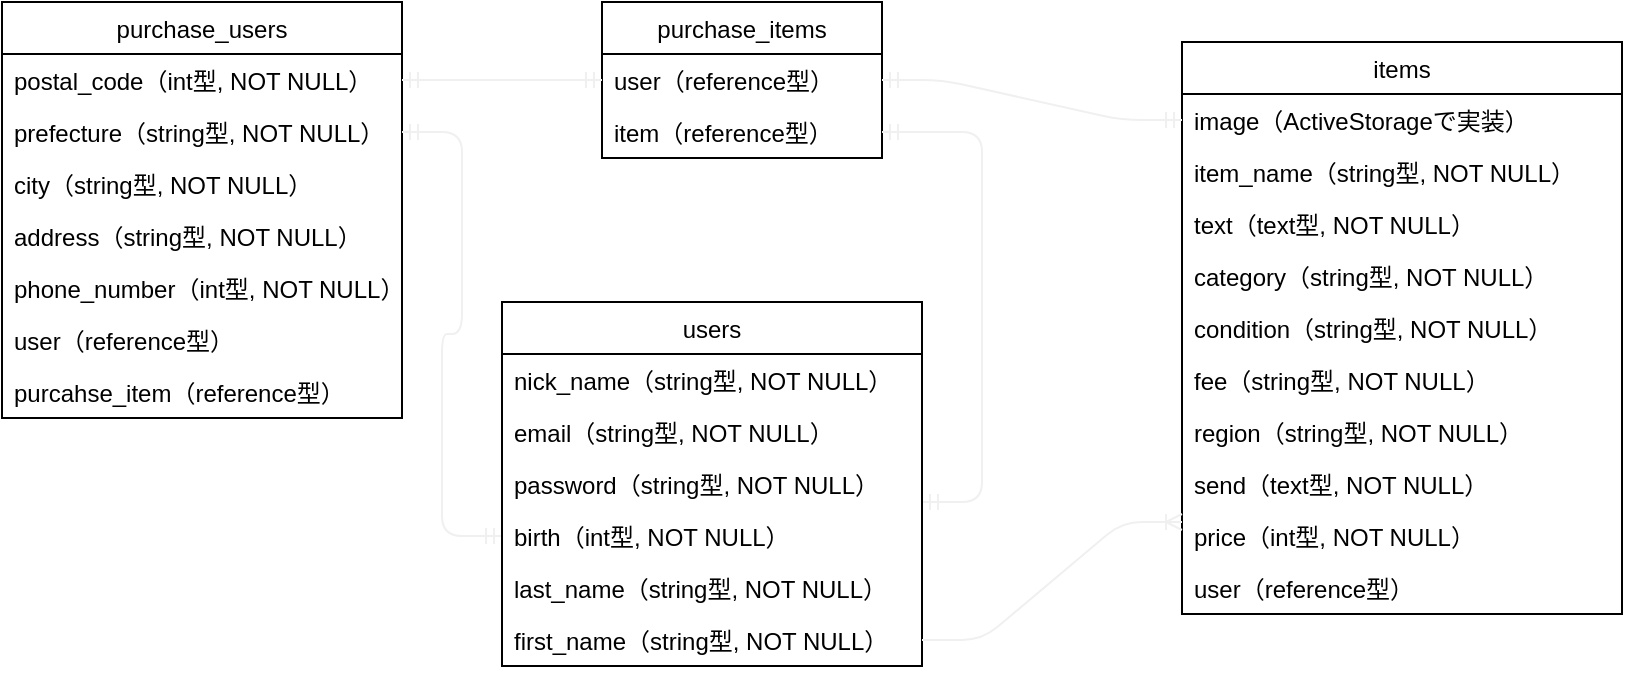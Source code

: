 <mxfile version="13.10.0" type="embed">
    <diagram id="padYDXb-VUgCPwPYKHLO" name="ページ1">
        <mxGraphModel dx="280" dy="1695" grid="1" gridSize="10" guides="1" tooltips="1" connect="1" arrows="1" fold="0" page="1" pageScale="1" pageWidth="827" pageHeight="1169" math="0" shadow="0">
            <root>
                <object label="" users="" name="" id="0">
                    <mxCell/>
                </object>
                <mxCell id="1" parent="0"/>
                <mxCell id="6" value="items" style="swimlane;fontStyle=0;childLayout=stackLayout;horizontal=1;startSize=26;fillColor=none;horizontalStack=0;resizeParent=1;resizeParentMax=0;resizeLast=0;collapsible=1;marginBottom=0;" parent="1" vertex="1">
                    <mxGeometry x="670" y="-160" width="220" height="286" as="geometry"/>
                </mxCell>
                <mxCell id="7" value="image（ActiveStorageで実装）" style="text;strokeColor=none;fillColor=none;align=left;verticalAlign=top;spacingLeft=4;spacingRight=4;overflow=hidden;rotatable=0;points=[[0,0.5],[1,0.5]];portConstraint=eastwest;" parent="6" vertex="1">
                    <mxGeometry y="26" width="220" height="26" as="geometry"/>
                </mxCell>
                <mxCell id="24" value="item_name（string型, NOT NULL）" style="text;strokeColor=none;fillColor=none;align=left;verticalAlign=top;spacingLeft=4;spacingRight=4;overflow=hidden;rotatable=0;points=[[0,0.5],[1,0.5]];portConstraint=eastwest;" parent="6" vertex="1">
                    <mxGeometry y="52" width="220" height="26" as="geometry"/>
                </mxCell>
                <mxCell id="27" value="text（text型, NOT NULL）" style="text;strokeColor=none;fillColor=none;align=left;verticalAlign=top;spacingLeft=4;spacingRight=4;overflow=hidden;rotatable=0;points=[[0,0.5],[1,0.5]];portConstraint=eastwest;" parent="6" vertex="1">
                    <mxGeometry y="78" width="220" height="26" as="geometry"/>
                </mxCell>
                <mxCell id="25" value="category（string型, NOT NULL）" style="text;strokeColor=none;fillColor=none;align=left;verticalAlign=top;spacingLeft=4;spacingRight=4;overflow=hidden;rotatable=0;points=[[0,0.5],[1,0.5]];portConstraint=eastwest;" parent="6" vertex="1">
                    <mxGeometry y="104" width="220" height="26" as="geometry"/>
                </mxCell>
                <mxCell id="31" value="condition（string型, NOT NULL）" style="text;strokeColor=none;fillColor=none;align=left;verticalAlign=top;spacingLeft=4;spacingRight=4;overflow=hidden;rotatable=0;points=[[0,0.5],[1,0.5]];portConstraint=eastwest;" parent="6" vertex="1">
                    <mxGeometry y="130" width="220" height="26" as="geometry"/>
                </mxCell>
                <mxCell id="32" value="fee（string型, NOT NULL）" style="text;strokeColor=none;fillColor=none;align=left;verticalAlign=top;spacingLeft=4;spacingRight=4;overflow=hidden;rotatable=0;points=[[0,0.5],[1,0.5]];portConstraint=eastwest;" parent="6" vertex="1">
                    <mxGeometry y="156" width="220" height="26" as="geometry"/>
                </mxCell>
                <mxCell id="30" value="region（string型, NOT NULL）" style="text;strokeColor=none;fillColor=none;align=left;verticalAlign=top;spacingLeft=4;spacingRight=4;overflow=hidden;rotatable=0;points=[[0,0.5],[1,0.5]];portConstraint=eastwest;" parent="6" vertex="1">
                    <mxGeometry y="182" width="220" height="26" as="geometry"/>
                </mxCell>
                <mxCell id="17" value="send（text型, NOT NULL）" style="text;strokeColor=none;fillColor=none;align=left;verticalAlign=top;spacingLeft=4;spacingRight=4;overflow=hidden;rotatable=0;points=[[0,0.5],[1,0.5]];portConstraint=eastwest;" parent="6" vertex="1">
                    <mxGeometry y="208" width="220" height="26" as="geometry"/>
                </mxCell>
                <mxCell id="19" value="price（int型, NOT NULL）" style="text;strokeColor=none;fillColor=none;align=left;verticalAlign=top;spacingLeft=4;spacingRight=4;overflow=hidden;rotatable=0;points=[[0,0.5],[1,0.5]];portConstraint=eastwest;" parent="6" vertex="1">
                    <mxGeometry y="234" width="220" height="26" as="geometry"/>
                </mxCell>
                <mxCell id="60" value="user（reference型）" style="text;strokeColor=none;fillColor=none;align=left;verticalAlign=top;spacingLeft=4;spacingRight=4;overflow=hidden;rotatable=0;points=[[0,0.5],[1,0.5]];portConstraint=eastwest;" vertex="1" parent="6">
                    <mxGeometry y="260" width="220" height="26" as="geometry"/>
                </mxCell>
                <mxCell id="56" style="edgeStyle=none;rounded=0;orthogonalLoop=1;jettySize=auto;html=1;entryX=0;entryY=0.5;entryDx=0;entryDy=0;" edge="1" parent="6">
                    <mxGeometry relative="1" as="geometry">
                        <mxPoint y="299" as="sourcePoint"/>
                        <mxPoint y="299" as="targetPoint"/>
                    </mxGeometry>
                </mxCell>
                <mxCell id="10" value="purchase_items" style="swimlane;fontStyle=0;childLayout=stackLayout;horizontal=1;startSize=26;fillColor=none;horizontalStack=0;resizeParent=1;resizeParentMax=0;resizeLast=0;collapsible=1;marginBottom=0;" parent="1" vertex="1">
                    <mxGeometry x="380" y="-180" width="140" height="78" as="geometry"/>
                </mxCell>
                <mxCell id="13" value="user（reference型）&#10;" style="text;strokeColor=none;fillColor=none;align=left;verticalAlign=top;spacingLeft=4;spacingRight=4;overflow=hidden;rotatable=0;points=[[0,0.5],[1,0.5]];portConstraint=eastwest;" parent="10" vertex="1">
                    <mxGeometry y="26" width="140" height="26" as="geometry"/>
                </mxCell>
                <mxCell id="33" value="item（reference型）&#10;" style="text;strokeColor=none;fillColor=none;align=left;verticalAlign=top;spacingLeft=4;spacingRight=4;overflow=hidden;rotatable=0;points=[[0,0.5],[1,0.5]];portConstraint=eastwest;" parent="10" vertex="1">
                    <mxGeometry y="52" width="140" height="26" as="geometry"/>
                </mxCell>
                <mxCell id="35" value="purchase_users" style="swimlane;fontStyle=0;childLayout=stackLayout;horizontal=1;startSize=26;fillColor=none;horizontalStack=0;resizeParent=1;resizeParentMax=0;resizeLast=0;collapsible=1;marginBottom=0;align=center;" parent="1" vertex="1">
                    <mxGeometry x="80" y="-180" width="200" height="208" as="geometry"/>
                </mxCell>
                <mxCell id="37" value="postal_code（int型, NOT NULL）" style="text;strokeColor=none;fillColor=none;align=left;verticalAlign=top;spacingLeft=4;spacingRight=4;overflow=hidden;rotatable=0;points=[[0,0.5],[1,0.5]];portConstraint=eastwest;" parent="35" vertex="1">
                    <mxGeometry y="26" width="200" height="26" as="geometry"/>
                </mxCell>
                <mxCell id="39" value="prefecture（string型, NOT NULL）" style="text;strokeColor=none;fillColor=none;align=left;verticalAlign=top;spacingLeft=4;spacingRight=4;overflow=hidden;rotatable=0;points=[[0,0.5],[1,0.5]];portConstraint=eastwest;" parent="35" vertex="1">
                    <mxGeometry y="52" width="200" height="26" as="geometry"/>
                </mxCell>
                <mxCell id="40" value="city（string型, NOT NULL）" style="text;strokeColor=none;fillColor=none;align=left;verticalAlign=top;spacingLeft=4;spacingRight=4;overflow=hidden;rotatable=0;points=[[0,0.5],[1,0.5]];portConstraint=eastwest;" parent="35" vertex="1">
                    <mxGeometry y="78" width="200" height="26" as="geometry"/>
                </mxCell>
                <mxCell id="43" value="address（string型, NOT NULL）" style="text;strokeColor=none;fillColor=none;align=left;verticalAlign=top;spacingLeft=4;spacingRight=4;overflow=hidden;rotatable=0;points=[[0,0.5],[1,0.5]];portConstraint=eastwest;" parent="35" vertex="1">
                    <mxGeometry y="104" width="200" height="26" as="geometry"/>
                </mxCell>
                <mxCell id="44" value="phone_number（int型, NOT NULL）" style="text;strokeColor=none;fillColor=none;align=left;verticalAlign=top;spacingLeft=4;spacingRight=4;overflow=hidden;rotatable=0;points=[[0,0.5],[1,0.5]];portConstraint=eastwest;" parent="35" vertex="1">
                    <mxGeometry y="130" width="200" height="26" as="geometry"/>
                </mxCell>
                <mxCell id="46" value="user（reference型）" style="text;strokeColor=none;fillColor=none;align=left;verticalAlign=top;spacingLeft=4;spacingRight=4;overflow=hidden;rotatable=0;points=[[0,0.5],[1,0.5]];portConstraint=eastwest;" parent="35" vertex="1">
                    <mxGeometry y="156" width="200" height="26" as="geometry"/>
                </mxCell>
                <mxCell id="38" value="purcahse_item（reference型）" style="text;strokeColor=none;fillColor=none;align=left;verticalAlign=top;spacingLeft=4;spacingRight=4;overflow=hidden;rotatable=0;points=[[0,0.5],[1,0.5]];portConstraint=eastwest;" parent="35" vertex="1">
                    <mxGeometry y="182" width="200" height="26" as="geometry"/>
                </mxCell>
                <mxCell id="65" value="" style="edgeStyle=entityRelationEdgeStyle;fontSize=12;html=1;endArrow=ERmandOne;startArrow=ERmandOne;strokeColor=#f0f0f0;exitX=1;exitY=0.5;exitDx=0;exitDy=0;" edge="1" parent="1" source="39" target="14">
                    <mxGeometry width="100" height="100" relative="1" as="geometry">
                        <mxPoint x="-20" y="330" as="sourcePoint"/>
                        <mxPoint x="80" y="230" as="targetPoint"/>
                    </mxGeometry>
                </mxCell>
                <mxCell id="71" value="" style="edgeStyle=entityRelationEdgeStyle;fontSize=12;html=1;endArrow=ERmandOne;startArrow=ERmandOne;strokeColor=#f0f0f0;entryX=1;entryY=0.5;entryDx=0;entryDy=0;" edge="1" parent="1" target="33">
                    <mxGeometry width="100" height="100" relative="1" as="geometry">
                        <mxPoint x="540" y="70" as="sourcePoint"/>
                        <mxPoint x="490" y="310" as="targetPoint"/>
                    </mxGeometry>
                </mxCell>
                <mxCell id="72" value="" style="edgeStyle=entityRelationEdgeStyle;fontSize=12;html=1;endArrow=ERmandOne;startArrow=ERmandOne;strokeColor=#f0f0f0;entryX=0;entryY=0.5;entryDx=0;entryDy=0;exitX=1;exitY=0.5;exitDx=0;exitDy=0;" edge="1" parent="1" source="13" target="7">
                    <mxGeometry width="100" height="100" relative="1" as="geometry">
                        <mxPoint x="430" y="280" as="sourcePoint"/>
                        <mxPoint x="530" y="180" as="targetPoint"/>
                    </mxGeometry>
                </mxCell>
                <mxCell id="74" value="" style="edgeStyle=entityRelationEdgeStyle;fontSize=12;html=1;endArrow=ERmandOne;startArrow=ERmandOne;strokeColor=#f0f0f0;entryX=0;entryY=0.5;entryDx=0;entryDy=0;exitX=1;exitY=0.5;exitDx=0;exitDy=0;" edge="1" parent="1" source="37" target="13">
                    <mxGeometry width="100" height="100" relative="1" as="geometry">
                        <mxPoint x="390" y="410" as="sourcePoint"/>
                        <mxPoint x="490" y="310" as="targetPoint"/>
                    </mxGeometry>
                </mxCell>
                <object label="users" id="2">
                    <mxCell style="swimlane;fontStyle=0;childLayout=stackLayout;horizontal=1;startSize=26;fillColor=none;horizontalStack=0;resizeParent=1;resizeParentMax=0;resizeLast=0;collapsible=1;marginBottom=0;" parent="1" vertex="1">
                        <mxGeometry x="330" y="-30" width="210" height="182" as="geometry">
                            <mxRectangle x="110" y="210" width="50" height="26" as="alternateBounds"/>
                        </mxGeometry>
                    </mxCell>
                </object>
                <mxCell id="3" value="nick_name（string型, NOT NULL）&#10;&#10;&#10;" style="text;strokeColor=none;fillColor=none;align=left;verticalAlign=top;spacingLeft=4;spacingRight=4;overflow=hidden;rotatable=0;points=[[0,0.5],[1,0.5]];portConstraint=eastwest;" parent="2" vertex="1">
                    <mxGeometry y="26" width="210" height="26" as="geometry"/>
                </mxCell>
                <mxCell id="4" value="email（string型, NOT NULL）" style="text;strokeColor=none;fillColor=none;align=left;verticalAlign=top;spacingLeft=4;spacingRight=4;overflow=hidden;rotatable=0;points=[[0,0.5],[1,0.5]];portConstraint=eastwest;" parent="2" vertex="1">
                    <mxGeometry y="52" width="210" height="26" as="geometry"/>
                </mxCell>
                <mxCell id="5" value="password（string型, NOT NULL）" style="text;strokeColor=none;fillColor=none;align=left;verticalAlign=top;spacingLeft=4;spacingRight=4;overflow=hidden;rotatable=0;points=[[0,0.5],[1,0.5]];portConstraint=eastwest;" parent="2" vertex="1">
                    <mxGeometry y="78" width="210" height="26" as="geometry"/>
                </mxCell>
                <mxCell id="14" value="birth（int型, NOT NULL）" style="text;strokeColor=none;fillColor=none;align=left;verticalAlign=top;spacingLeft=4;spacingRight=4;overflow=hidden;rotatable=0;points=[[0,0.5],[1,0.5]];portConstraint=eastwest;" parent="2" vertex="1">
                    <mxGeometry y="104" width="210" height="26" as="geometry"/>
                </mxCell>
                <mxCell id="15" value="last_name（string型, NOT NULL）" style="text;strokeColor=none;fillColor=none;align=left;verticalAlign=top;spacingLeft=4;spacingRight=4;overflow=hidden;rotatable=0;points=[[0,0.5],[1,0.5]];portConstraint=eastwest;" parent="2" vertex="1">
                    <mxGeometry y="130" width="210" height="26" as="geometry"/>
                </mxCell>
                <mxCell id="16" value="first_name（string型, NOT NULL）" style="text;strokeColor=none;fillColor=none;align=left;verticalAlign=top;spacingLeft=4;spacingRight=4;overflow=hidden;rotatable=0;points=[[0,0.5],[1,0.5]];portConstraint=eastwest;" parent="2" vertex="1">
                    <mxGeometry y="156" width="210" height="26" as="geometry"/>
                </mxCell>
                <mxCell id="78" value="" style="edgeStyle=entityRelationEdgeStyle;fontSize=12;html=1;endArrow=ERoneToMany;strokeColor=#f0f0f0;exitX=1;exitY=0.5;exitDx=0;exitDy=0;" edge="1" parent="1" source="16">
                    <mxGeometry width="100" height="100" relative="1" as="geometry">
                        <mxPoint x="570" y="180" as="sourcePoint"/>
                        <mxPoint x="670" y="80" as="targetPoint"/>
                    </mxGeometry>
                </mxCell>
            </root>
        </mxGraphModel>
    </diagram>
</mxfile>
